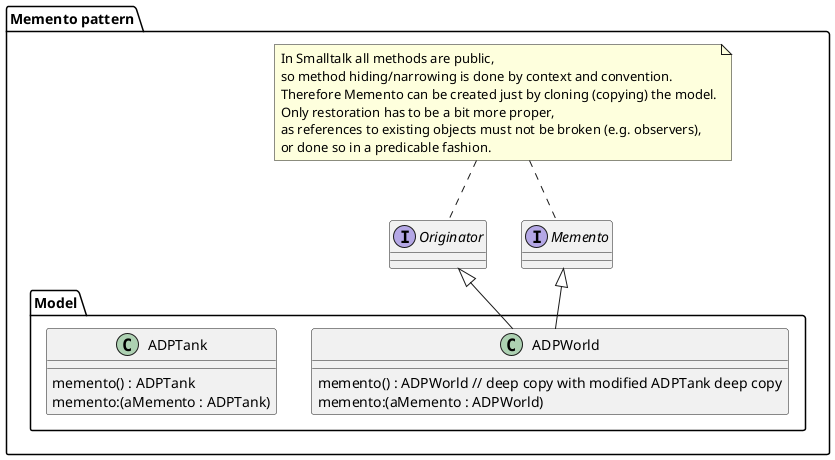 @startuml

package "Memento pattern" {

  interface Originator
  interface Memento

  package "Model" {


    class ADPWorld {
      memento() : ADPWorld // deep copy with modified ADPTank deep copy
      memento:(aMemento : ADPWorld)
    }

    class ADPTank {
      memento() : ADPTank
      memento:(aMemento : ADPTank)
    }
  }
    Originator <|-- ADPWorld
    Memento <|-- ADPWorld

    note "In Smalltalk all methods are public,\n\
so method hiding/narrowing is done by context and convention.\n\
Therefore Memento can be created just by cloning (copying) the model.\n\
\
Only restoration has to be a bit more proper,\n\
as references to existing objects must not be broken (e.g. observers),\n\
or done so in a predicable fashion.\
" as N2
    N2 .. Originator
    N2 .. Memento
}
@enduml
